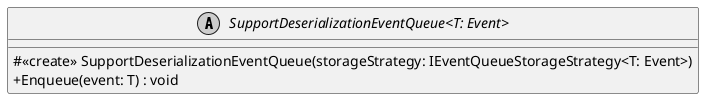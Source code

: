 @startuml
skinparam monochrome true
skinparam classAttributeIconSize 0

!startsub default
abstract class "SupportDeserializationEventQueue<T: Event>" {
    # <<create>> SupportDeserializationEventQueue(storageStrategy: IEventQueueStorageStrategy<T: Event>)
    + Enqueue(event: T) : void
}
!endsub

@enduml